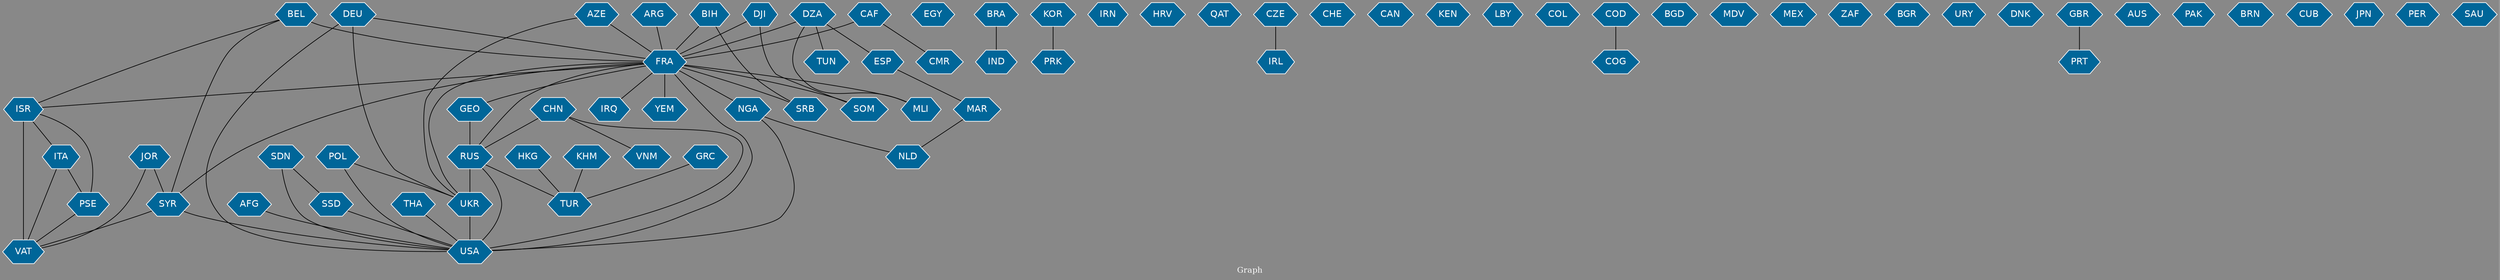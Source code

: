 // Countries together in item graph
graph {
	graph [bgcolor="#888888" fontcolor=white fontsize=12 label="Graph" outputorder=edgesfirst overlap=prism]
	node [color=white fillcolor="#006699" fontcolor=white fontname=Helvetica shape=hexagon style=filled]
	edge [arrowhead=open color=black fontcolor=white fontname=Courier fontsize=12]
		AFG [label=AFG]
		FRA [label=FRA]
		BEL [label=BEL]
		EGY [label=EGY]
		ISR [label=ISR]
		VAT [label=VAT]
		UKR [label=UKR]
		TUR [label=TUR]
		YEM [label=YEM]
		BRA [label=BRA]
		KOR [label=KOR]
		PRK [label=PRK]
		IRN [label=IRN]
		USA [label=USA]
		BIH [label=BIH]
		CAF [label=CAF]
		THA [label=THA]
		NGA [label=NGA]
		MLI [label=MLI]
		SYR [label=SYR]
		ITA [label=ITA]
		IND [label=IND]
		HRV [label=HRV]
		RUS [label=RUS]
		QAT [label=QAT]
		SRB [label=SRB]
		IRL [label=IRL]
		ESP [label=ESP]
		CHE [label=CHE]
		DEU [label=DEU]
		MAR [label=MAR]
		CAN [label=CAN]
		KEN [label=KEN]
		VNM [label=VNM]
		CHN [label=CHN]
		LBY [label=LBY]
		COL [label=COL]
		AZE [label=AZE]
		COD [label=COD]
		COG [label=COG]
		ARG [label=ARG]
		TUN [label=TUN]
		BGD [label=BGD]
		DJI [label=DJI]
		SOM [label=SOM]
		MDV [label=MDV]
		JOR [label=JOR]
		MEX [label=MEX]
		ZAF [label=ZAF]
		IRQ [label=IRQ]
		PSE [label=PSE]
		SSD [label=SSD]
		SDN [label=SDN]
		DZA [label=DZA]
		GRC [label=GRC]
		BGR [label=BGR]
		URY [label=URY]
		DNK [label=DNK]
		POL [label=POL]
		HKG [label=HKG]
		GBR [label=GBR]
		CMR [label=CMR]
		AUS [label=AUS]
		GEO [label=GEO]
		PAK [label=PAK]
		NLD [label=NLD]
		CZE [label=CZE]
		BRN [label=BRN]
		CUB [label=CUB]
		JPN [label=JPN]
		PER [label=PER]
		PRT [label=PRT]
		SAU [label=SAU]
		KHM [label=KHM]
			BEL -- ISR [weight=3]
			FRA -- USA [weight=3]
			DEU -- FRA [weight=2]
			DEU -- UKR [weight=3]
			KOR -- PRK [weight=1]
			ISR -- PSE [weight=3]
			NGA -- USA [weight=2]
			HKG -- TUR [weight=1]
			SYR -- USA [weight=3]
			JOR -- VAT [weight=3]
			SYR -- VAT [weight=2]
			CHN -- USA [weight=1]
			DZA -- MLI [weight=1]
			CAF -- FRA [weight=6]
			DJI -- SOM [weight=1]
			CZE -- IRL [weight=1]
			AZE -- FRA [weight=2]
			DZA -- ESP [weight=2]
			AZE -- UKR [weight=1]
			RUS -- TUR [weight=1]
			FRA -- IRQ [weight=2]
			ISR -- ITA [weight=2]
			BIH -- SRB [weight=4]
			CHN -- RUS [weight=1]
			POL -- USA [weight=3]
			ISR -- VAT [weight=11]
			FRA -- SOM [weight=1]
			KHM -- TUR [weight=1]
			BEL -- SYR [weight=1]
			THA -- USA [weight=2]
			SDN -- SSD [weight=1]
			ITA -- VAT [weight=2]
			AFG -- USA [weight=5]
			NGA -- NLD [weight=1]
			FRA -- GEO [weight=1]
			DZA -- TUN [weight=1]
			RUS -- USA [weight=7]
			PSE -- VAT [weight=3]
			SSD -- USA [weight=1]
			ARG -- FRA [weight=1]
			UKR -- USA [weight=9]
			RUS -- UKR [weight=40]
			BEL -- FRA [weight=5]
			DJI -- FRA [weight=1]
			FRA -- RUS [weight=7]
			FRA -- NGA [weight=7]
			MAR -- NLD [weight=1]
			FRA -- YEM [weight=5]
			JOR -- SYR [weight=5]
			DZA -- FRA [weight=1]
			ESP -- MAR [weight=1]
			POL -- UKR [weight=3]
			CHN -- VNM [weight=3]
			DEU -- USA [weight=1]
			CAF -- CMR [weight=1]
			FRA -- ISR [weight=2]
			COD -- COG [weight=1]
			GBR -- PRT [weight=1]
			FRA -- MLI [weight=6]
			ITA -- PSE [weight=2]
			FRA -- SRB [weight=1]
			FRA -- UKR [weight=7]
			BIH -- FRA [weight=1]
			FRA -- SYR [weight=1]
			GRC -- TUR [weight=1]
			SDN -- USA [weight=1]
			GEO -- RUS [weight=1]
			BRA -- IND [weight=1]
}